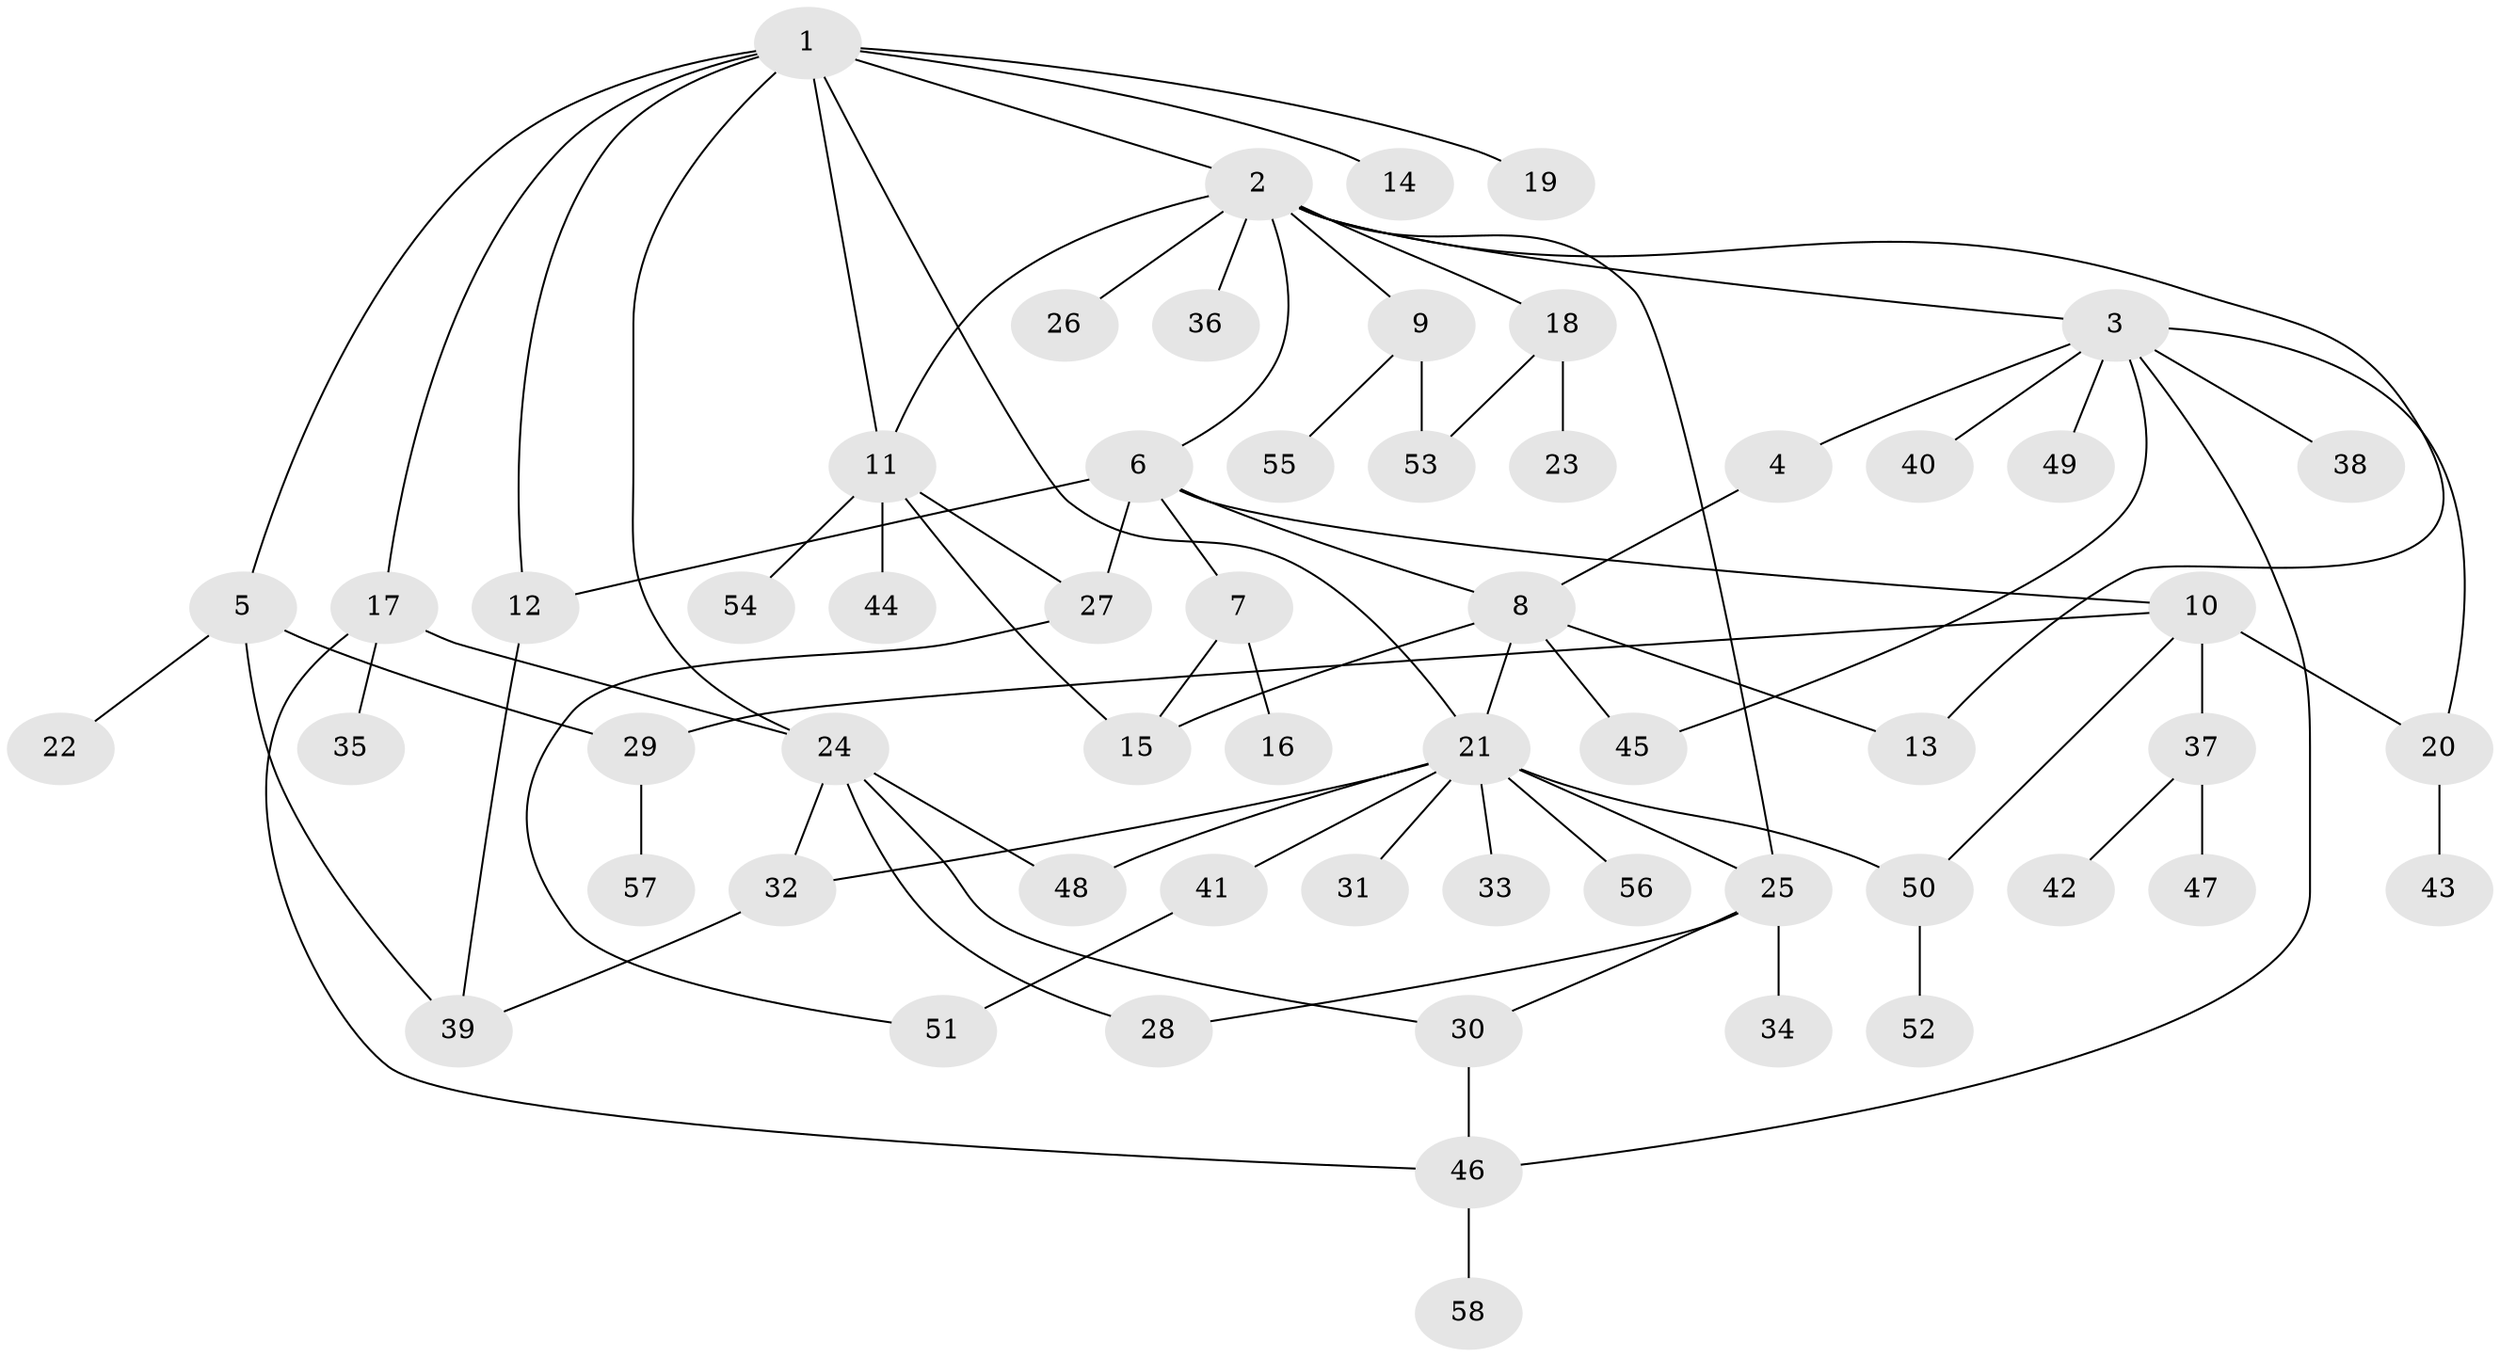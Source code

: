 // coarse degree distribution, {8: 0.02631578947368421, 9: 0.05263157894736842, 7: 0.02631578947368421, 2: 0.21052631578947367, 3: 0.21052631578947367, 6: 0.07894736842105263, 5: 0.02631578947368421, 4: 0.02631578947368421, 1: 0.3157894736842105, 10: 0.02631578947368421}
// Generated by graph-tools (version 1.1) at 2025/23/03/03/25 07:23:51]
// undirected, 58 vertices, 81 edges
graph export_dot {
graph [start="1"]
  node [color=gray90,style=filled];
  1;
  2;
  3;
  4;
  5;
  6;
  7;
  8;
  9;
  10;
  11;
  12;
  13;
  14;
  15;
  16;
  17;
  18;
  19;
  20;
  21;
  22;
  23;
  24;
  25;
  26;
  27;
  28;
  29;
  30;
  31;
  32;
  33;
  34;
  35;
  36;
  37;
  38;
  39;
  40;
  41;
  42;
  43;
  44;
  45;
  46;
  47;
  48;
  49;
  50;
  51;
  52;
  53;
  54;
  55;
  56;
  57;
  58;
  1 -- 2;
  1 -- 5;
  1 -- 11;
  1 -- 12;
  1 -- 14;
  1 -- 17;
  1 -- 19;
  1 -- 21;
  1 -- 24;
  2 -- 3;
  2 -- 6;
  2 -- 9;
  2 -- 11;
  2 -- 13;
  2 -- 18;
  2 -- 25;
  2 -- 26;
  2 -- 36;
  3 -- 4;
  3 -- 20;
  3 -- 38;
  3 -- 40;
  3 -- 45;
  3 -- 46;
  3 -- 49;
  4 -- 8;
  5 -- 22;
  5 -- 29;
  5 -- 39;
  6 -- 7;
  6 -- 8;
  6 -- 10;
  6 -- 12;
  6 -- 27;
  7 -- 15;
  7 -- 16;
  8 -- 13;
  8 -- 15;
  8 -- 21;
  8 -- 45;
  9 -- 53;
  9 -- 55;
  10 -- 20;
  10 -- 29;
  10 -- 37;
  10 -- 50;
  11 -- 15;
  11 -- 27;
  11 -- 44;
  11 -- 54;
  12 -- 39;
  17 -- 24;
  17 -- 35;
  17 -- 46;
  18 -- 23;
  18 -- 53;
  20 -- 43;
  21 -- 25;
  21 -- 31;
  21 -- 32;
  21 -- 33;
  21 -- 41;
  21 -- 48;
  21 -- 50;
  21 -- 56;
  24 -- 28;
  24 -- 30;
  24 -- 32;
  24 -- 48;
  25 -- 28;
  25 -- 30;
  25 -- 34;
  27 -- 51;
  29 -- 57;
  30 -- 46;
  32 -- 39;
  37 -- 42;
  37 -- 47;
  41 -- 51;
  46 -- 58;
  50 -- 52;
}
